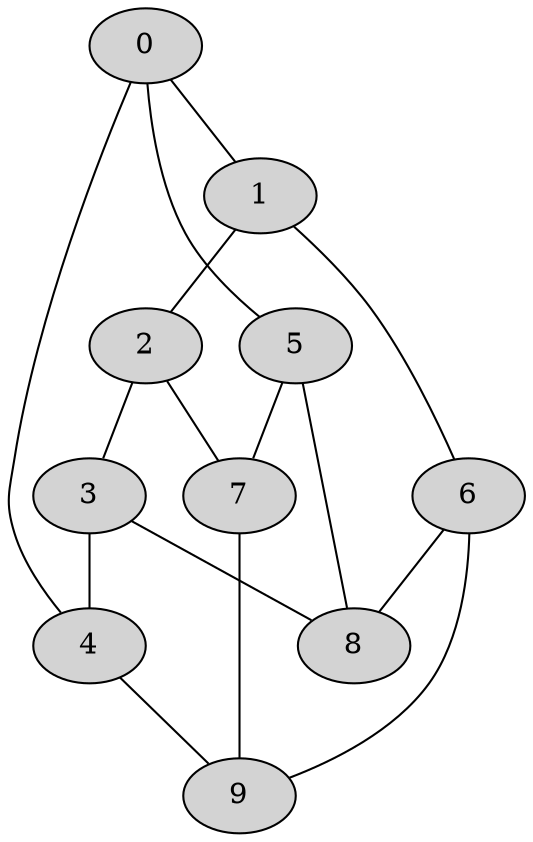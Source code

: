 graph "graph" {
        node [style=filled];
        edge [dir=none];
        0 -- 1;
        0 -- 4;
        0 -- 5;
        1 -- 2;
        1 -- 6;
        2 -- 3;
        2 -- 7;
        3 -- 4;
        3 -- 8;
        4 -- 9;
        5 -- 7;
        5 -- 8;
        6 -- 8;
        6 -- 9;
        7 -- 9;
}
